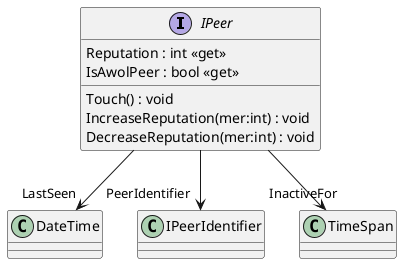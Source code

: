 @startuml
interface IPeer {
    Reputation : int <<get>>
    IsAwolPeer : bool <<get>>
    Touch() : void
    IncreaseReputation(mer:int) : void
    DecreaseReputation(mer:int) : void
}
IPeer --> "LastSeen" DateTime
IPeer --> "PeerIdentifier" IPeerIdentifier
IPeer --> "InactiveFor" TimeSpan
@enduml
